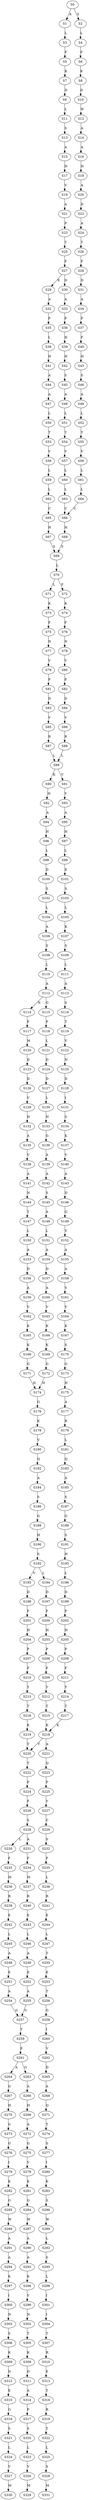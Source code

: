strict digraph  {
	S0 -> S1 [ label = A ];
	S0 -> S2 [ label = S ];
	S1 -> S3 [ label = L ];
	S2 -> S4 [ label = L ];
	S3 -> S5 [ label = F ];
	S4 -> S6 [ label = F ];
	S5 -> S7 [ label = K ];
	S6 -> S8 [ label = K ];
	S7 -> S9 [ label = D ];
	S8 -> S10 [ label = D ];
	S9 -> S11 [ label = L ];
	S10 -> S12 [ label = W ];
	S11 -> S13 [ label = S ];
	S12 -> S14 [ label = A ];
	S13 -> S15 [ label = A ];
	S14 -> S16 [ label = A ];
	S15 -> S17 [ label = H ];
	S16 -> S18 [ label = H ];
	S17 -> S19 [ label = V ];
	S18 -> S20 [ label = A ];
	S19 -> S21 [ label = A ];
	S20 -> S22 [ label = D ];
	S21 -> S23 [ label = P ];
	S22 -> S24 [ label = A ];
	S23 -> S25 [ label = T ];
	S24 -> S26 [ label = T ];
	S25 -> S27 [ label = F ];
	S26 -> S28 [ label = F ];
	S27 -> S29 [ label = E ];
	S27 -> S30 [ label = D ];
	S28 -> S31 [ label = D ];
	S29 -> S32 [ label = A ];
	S30 -> S33 [ label = A ];
	S31 -> S34 [ label = A ];
	S32 -> S35 [ label = P ];
	S33 -> S36 [ label = P ];
	S34 -> S37 [ label = P ];
	S35 -> S38 [ label = L ];
	S36 -> S39 [ label = H ];
	S37 -> S40 [ label = F ];
	S38 -> S41 [ label = H ];
	S39 -> S42 [ label = H ];
	S40 -> S43 [ label = H ];
	S41 -> S44 [ label = A ];
	S42 -> S45 [ label = S ];
	S43 -> S46 [ label = S ];
	S44 -> S47 [ label = A ];
	S45 -> S48 [ label = A ];
	S46 -> S49 [ label = A ];
	S47 -> S50 [ label = L ];
	S48 -> S51 [ label = L ];
	S49 -> S52 [ label = L ];
	S50 -> S53 [ label = T ];
	S51 -> S54 [ label = T ];
	S52 -> S55 [ label = T ];
	S53 -> S56 [ label = V ];
	S54 -> S57 [ label = V ];
	S55 -> S58 [ label = V ];
	S56 -> S59 [ label = L ];
	S57 -> S60 [ label = L ];
	S58 -> S61 [ label = L ];
	S59 -> S62 [ label = L ];
	S60 -> S63 [ label = L ];
	S61 -> S64 [ label = L ];
	S62 -> S65 [ label = C ];
	S63 -> S66 [ label = C ];
	S64 -> S66 [ label = C ];
	S65 -> S67 [ label = H ];
	S66 -> S68 [ label = H ];
	S67 -> S69 [ label = S ];
	S68 -> S69 [ label = S ];
	S69 -> S70 [ label = L ];
	S70 -> S71 [ label = L ];
	S70 -> S72 [ label = F ];
	S71 -> S73 [ label = K ];
	S72 -> S74 [ label = K ];
	S73 -> S75 [ label = F ];
	S74 -> S76 [ label = F ];
	S75 -> S77 [ label = N ];
	S76 -> S78 [ label = N ];
	S77 -> S79 [ label = V ];
	S78 -> S80 [ label = V ];
	S79 -> S81 [ label = P ];
	S80 -> S82 [ label = P ];
	S81 -> S83 [ label = D ];
	S82 -> S84 [ label = D ];
	S83 -> S85 [ label = V ];
	S84 -> S86 [ label = V ];
	S85 -> S87 [ label = R ];
	S86 -> S88 [ label = R ];
	S87 -> S89 [ label = L ];
	S88 -> S89 [ label = L ];
	S89 -> S90 [ label = K ];
	S89 -> S91 [ label = V ];
	S90 -> S92 [ label = H ];
	S91 -> S93 [ label = Y ];
	S92 -> S94 [ label = A ];
	S93 -> S95 [ label = A ];
	S94 -> S96 [ label = H ];
	S95 -> S97 [ label = H ];
	S96 -> S98 [ label = L ];
	S97 -> S99 [ label = L ];
	S98 -> S100 [ label = D ];
	S99 -> S101 [ label = E ];
	S100 -> S102 [ label = S ];
	S101 -> S103 [ label = S ];
	S102 -> S104 [ label = L ];
	S103 -> S105 [ label = L ];
	S104 -> S106 [ label = A ];
	S105 -> S107 [ label = K ];
	S106 -> S108 [ label = S ];
	S107 -> S109 [ label = S ];
	S108 -> S110 [ label = L ];
	S109 -> S111 [ label = L ];
	S110 -> S112 [ label = A ];
	S111 -> S113 [ label = A ];
	S112 -> S114 [ label = N ];
	S112 -> S115 [ label = G ];
	S113 -> S116 [ label = S ];
	S114 -> S117 [ label = P ];
	S115 -> S118 [ label = P ];
	S116 -> S119 [ label = T ];
	S117 -> S120 [ label = M ];
	S118 -> S121 [ label = L ];
	S119 -> S122 [ label = V ];
	S120 -> S123 [ label = D ];
	S121 -> S124 [ label = D ];
	S122 -> S125 [ label = N ];
	S123 -> S126 [ label = D ];
	S124 -> S127 [ label = D ];
	S125 -> S128 [ label = D ];
	S126 -> S129 [ label = V ];
	S127 -> S130 [ label = L ];
	S128 -> S131 [ label = I ];
	S129 -> S132 [ label = H ];
	S130 -> S133 [ label = H ];
	S131 -> S134 [ label = S ];
	S132 -> S135 [ label = A ];
	S133 -> S136 [ label = G ];
	S134 -> S137 [ label = K ];
	S135 -> S138 [ label = V ];
	S136 -> S139 [ label = A ];
	S137 -> S140 [ label = V ];
	S138 -> S141 [ label = A ];
	S139 -> S142 [ label = A ];
	S140 -> S143 [ label = A ];
	S141 -> S144 [ label = N ];
	S142 -> S145 [ label = S ];
	S143 -> S146 [ label = D ];
	S144 -> S147 [ label = T ];
	S145 -> S148 [ label = A ];
	S146 -> S149 [ label = G ];
	S147 -> S150 [ label = L ];
	S148 -> S151 [ label = L ];
	S149 -> S152 [ label = V ];
	S150 -> S153 [ label = A ];
	S151 -> S154 [ label = A ];
	S152 -> S155 [ label = A ];
	S153 -> S156 [ label = D ];
	S154 -> S157 [ label = D ];
	S155 -> S158 [ label = A ];
	S156 -> S159 [ label = A ];
	S157 -> S160 [ label = A ];
	S158 -> S161 [ label = V ];
	S159 -> S162 [ label = V ];
	S160 -> S163 [ label = V ];
	S161 -> S164 [ label = V ];
	S162 -> S165 [ label = K ];
	S163 -> S166 [ label = K ];
	S164 -> S167 [ label = K ];
	S165 -> S168 [ label = K ];
	S166 -> S169 [ label = K ];
	S167 -> S170 [ label = S ];
	S168 -> S171 [ label = G ];
	S169 -> S172 [ label = G ];
	S170 -> S173 [ label = G ];
	S171 -> S174 [ label = H ];
	S172 -> S174 [ label = H ];
	S173 -> S175 [ label = H ];
	S174 -> S176 [ label = G ];
	S175 -> S177 [ label = A ];
	S176 -> S178 [ label = K ];
	S177 -> S179 [ label = R ];
	S178 -> S180 [ label = V ];
	S179 -> S181 [ label = L ];
	S180 -> S182 [ label = Q ];
	S181 -> S183 [ label = Q ];
	S182 -> S184 [ label = A ];
	S183 -> S185 [ label = A ];
	S184 -> S186 [ label = S ];
	S185 -> S187 [ label = S ];
	S186 -> S188 [ label = G ];
	S187 -> S189 [ label = G ];
	S188 -> S190 [ label = H ];
	S189 -> S191 [ label = S ];
	S190 -> S192 [ label = S ];
	S191 -> S193 [ label = H ];
	S192 -> S194 [ label = L ];
	S192 -> S195 [ label = V ];
	S193 -> S196 [ label = L ];
	S194 -> S197 [ label = D ];
	S195 -> S198 [ label = D ];
	S196 -> S199 [ label = D ];
	S197 -> S200 [ label = F ];
	S198 -> S201 [ label = F ];
	S199 -> S202 [ label = F ];
	S200 -> S203 [ label = H ];
	S201 -> S204 [ label = H ];
	S202 -> S205 [ label = H ];
	S203 -> S206 [ label = P ];
	S204 -> S207 [ label = P ];
	S205 -> S208 [ label = P ];
	S206 -> S209 [ label = F ];
	S207 -> S210 [ label = F ];
	S208 -> S211 [ label = F ];
	S209 -> S212 [ label = Y ];
	S210 -> S213 [ label = Y ];
	S211 -> S214 [ label = Y ];
	S212 -> S215 [ label = T ];
	S213 -> S216 [ label = T ];
	S214 -> S217 [ label = T ];
	S215 -> S218 [ label = K ];
	S216 -> S219 [ label = K ];
	S217 -> S218 [ label = K ];
	S218 -> S220 [ label = T ];
	S218 -> S221 [ label = A ];
	S219 -> S220 [ label = T ];
	S220 -> S222 [ label = T ];
	S221 -> S223 [ label = Q ];
	S222 -> S224 [ label = P ];
	S223 -> S225 [ label = P ];
	S224 -> S226 [ label = F ];
	S225 -> S227 [ label = Y ];
	S226 -> S228 [ label = S ];
	S227 -> S229 [ label = C ];
	S228 -> S230 [ label = L ];
	S228 -> S231 [ label = A ];
	S229 -> S232 [ label = S ];
	S230 -> S233 [ label = F ];
	S231 -> S234 [ label = F ];
	S232 -> S235 [ label = F ];
	S233 -> S236 [ label = M ];
	S234 -> S237 [ label = M ];
	S235 -> S238 [ label = L ];
	S236 -> S239 [ label = R ];
	S237 -> S240 [ label = R ];
	S238 -> S241 [ label = R ];
	S239 -> S242 [ label = E ];
	S240 -> S243 [ label = E ];
	S241 -> S244 [ label = E ];
	S242 -> S245 [ label = L ];
	S243 -> S246 [ label = L ];
	S244 -> S247 [ label = L ];
	S245 -> S248 [ label = A ];
	S246 -> S249 [ label = A ];
	S247 -> S250 [ label = T ];
	S248 -> S251 [ label = E ];
	S249 -> S252 [ label = E ];
	S250 -> S253 [ label = E ];
	S251 -> S254 [ label = A ];
	S252 -> S255 [ label = A ];
	S253 -> S256 [ label = T ];
	S254 -> S257 [ label = G ];
	S255 -> S257 [ label = G ];
	S256 -> S258 [ label = G ];
	S257 -> S259 [ label = Y ];
	S258 -> S260 [ label = I ];
	S259 -> S261 [ label = E ];
	S260 -> S262 [ label = V ];
	S261 -> S263 [ label = G ];
	S261 -> S264 [ label = A ];
	S262 -> S265 [ label = D ];
	S263 -> S266 [ label = A ];
	S264 -> S267 [ label = G ];
	S265 -> S268 [ label = A ];
	S266 -> S269 [ label = H ];
	S267 -> S270 [ label = H ];
	S268 -> S271 [ label = Q ];
	S269 -> S272 [ label = A ];
	S270 -> S273 [ label = G ];
	S271 -> S274 [ label = T ];
	S272 -> S275 [ label = G ];
	S273 -> S276 [ label = G ];
	S274 -> S277 [ label = S ];
	S275 -> S278 [ label = V ];
	S276 -> S279 [ label = I ];
	S277 -> S280 [ label = I ];
	S278 -> S281 [ label = K ];
	S279 -> S282 [ label = K ];
	S280 -> S283 [ label = K ];
	S281 -> S284 [ label = G ];
	S282 -> S285 [ label = G ];
	S283 -> S286 [ label = S ];
	S284 -> S287 [ label = W ];
	S285 -> S288 [ label = W ];
	S286 -> S289 [ label = W ];
	S287 -> S290 [ label = A ];
	S288 -> S291 [ label = A ];
	S289 -> S292 [ label = L ];
	S290 -> S293 [ label = A ];
	S291 -> S294 [ label = A ];
	S292 -> S295 [ label = S ];
	S293 -> S296 [ label = K ];
	S294 -> S297 [ label = K ];
	S295 -> S298 [ label = L ];
	S296 -> S299 [ label = V ];
	S297 -> S300 [ label = I ];
	S298 -> S301 [ label = I ];
	S299 -> S302 [ label = N ];
	S300 -> S303 [ label = N ];
	S301 -> S304 [ label = I ];
	S302 -> S305 [ label = T ];
	S303 -> S306 [ label = S ];
	S304 -> S307 [ label = T ];
	S305 -> S308 [ label = K ];
	S306 -> S309 [ label = K ];
	S307 -> S310 [ label = R ];
	S308 -> S311 [ label = D ];
	S309 -> S312 [ label = D ];
	S310 -> S313 [ label = E ];
	S311 -> S314 [ label = A ];
	S312 -> S315 [ label = E ];
	S313 -> S316 [ label = T ];
	S314 -> S317 [ label = P ];
	S315 -> S318 [ label = G ];
	S316 -> S319 [ label = R ];
	S317 -> S320 [ label = S ];
	S318 -> S321 [ label = S ];
	S319 -> S322 [ label = T ];
	S320 -> S323 [ label = L ];
	S321 -> S324 [ label = L ];
	S322 -> S325 [ label = L ];
	S323 -> S326 [ label = V ];
	S324 -> S327 [ label = V ];
	S325 -> S328 [ label = S ];
	S326 -> S329 [ label = M ];
	S327 -> S330 [ label = M ];
	S328 -> S331 [ label = M ];
}
